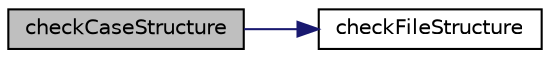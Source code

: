 digraph "checkCaseStructure"
{
 // LATEX_PDF_SIZE
  edge [fontname="Helvetica",fontsize="10",labelfontname="Helvetica",labelfontsize="10"];
  node [fontname="Helvetica",fontsize="10",shape=record];
  rankdir="LR";
  Node1 [label="checkCaseStructure",height=0.2,width=0.4,color="black", fillcolor="grey75", style="filled", fontcolor="black",tooltip=" "];
  Node1 -> Node2 [color="midnightblue",fontsize="10",style="solid",fontname="Helvetica"];
  Node2 [label="checkFileStructure",height=0.2,width=0.4,color="black", fillcolor="white", style="filled",URL="$findFiles_8h.html#a6e27835a9493d60f6bef305ed892f63c",tooltip=" "];
}
